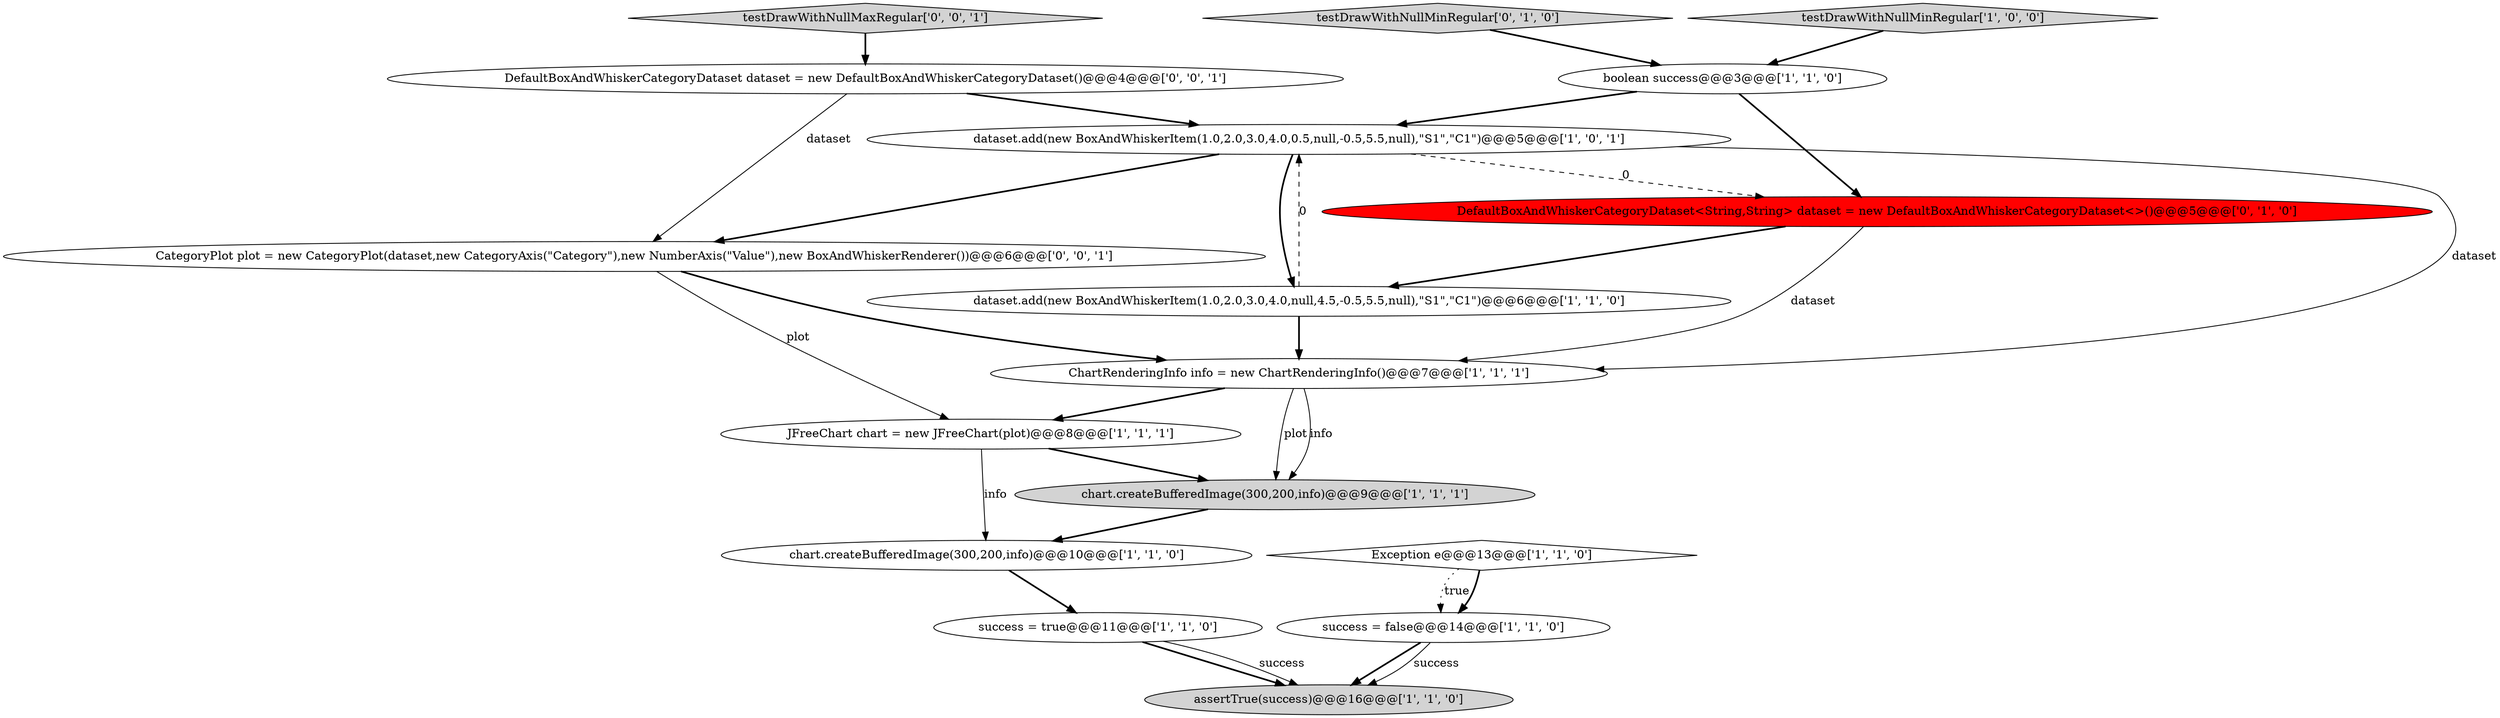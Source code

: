 digraph {
8 [style = filled, label = "success = true@@@11@@@['1', '1', '0']", fillcolor = white, shape = ellipse image = "AAA0AAABBB1BBB"];
15 [style = filled, label = "testDrawWithNullMaxRegular['0', '0', '1']", fillcolor = lightgray, shape = diamond image = "AAA0AAABBB3BBB"];
5 [style = filled, label = "success = false@@@14@@@['1', '1', '0']", fillcolor = white, shape = ellipse image = "AAA0AAABBB1BBB"];
11 [style = filled, label = "Exception e@@@13@@@['1', '1', '0']", fillcolor = white, shape = diamond image = "AAA0AAABBB1BBB"];
13 [style = filled, label = "testDrawWithNullMinRegular['0', '1', '0']", fillcolor = lightgray, shape = diamond image = "AAA0AAABBB2BBB"];
4 [style = filled, label = "JFreeChart chart = new JFreeChart(plot)@@@8@@@['1', '1', '1']", fillcolor = white, shape = ellipse image = "AAA0AAABBB1BBB"];
3 [style = filled, label = "assertTrue(success)@@@16@@@['1', '1', '0']", fillcolor = lightgray, shape = ellipse image = "AAA0AAABBB1BBB"];
6 [style = filled, label = "testDrawWithNullMinRegular['1', '0', '0']", fillcolor = lightgray, shape = diamond image = "AAA0AAABBB1BBB"];
7 [style = filled, label = "boolean success@@@3@@@['1', '1', '0']", fillcolor = white, shape = ellipse image = "AAA0AAABBB1BBB"];
16 [style = filled, label = "CategoryPlot plot = new CategoryPlot(dataset,new CategoryAxis(\"Category\"),new NumberAxis(\"Value\"),new BoxAndWhiskerRenderer())@@@6@@@['0', '0', '1']", fillcolor = white, shape = ellipse image = "AAA0AAABBB3BBB"];
0 [style = filled, label = "dataset.add(new BoxAndWhiskerItem(1.0,2.0,3.0,4.0,0.5,null,-0.5,5.5,null),\"S1\",\"C1\")@@@5@@@['1', '0', '1']", fillcolor = white, shape = ellipse image = "AAA0AAABBB1BBB"];
1 [style = filled, label = "chart.createBufferedImage(300,200,info)@@@9@@@['1', '1', '1']", fillcolor = lightgray, shape = ellipse image = "AAA0AAABBB1BBB"];
2 [style = filled, label = "ChartRenderingInfo info = new ChartRenderingInfo()@@@7@@@['1', '1', '1']", fillcolor = white, shape = ellipse image = "AAA0AAABBB1BBB"];
14 [style = filled, label = "DefaultBoxAndWhiskerCategoryDataset dataset = new DefaultBoxAndWhiskerCategoryDataset()@@@4@@@['0', '0', '1']", fillcolor = white, shape = ellipse image = "AAA0AAABBB3BBB"];
9 [style = filled, label = "chart.createBufferedImage(300,200,info)@@@10@@@['1', '1', '0']", fillcolor = white, shape = ellipse image = "AAA0AAABBB1BBB"];
10 [style = filled, label = "dataset.add(new BoxAndWhiskerItem(1.0,2.0,3.0,4.0,null,4.5,-0.5,5.5,null),\"S1\",\"C1\")@@@6@@@['1', '1', '0']", fillcolor = white, shape = ellipse image = "AAA0AAABBB1BBB"];
12 [style = filled, label = "DefaultBoxAndWhiskerCategoryDataset<String,String> dataset = new DefaultBoxAndWhiskerCategoryDataset<>()@@@5@@@['0', '1', '0']", fillcolor = red, shape = ellipse image = "AAA1AAABBB2BBB"];
5->3 [style = bold, label=""];
0->16 [style = bold, label=""];
15->14 [style = bold, label=""];
2->1 [style = solid, label="plot"];
14->16 [style = solid, label="dataset"];
7->12 [style = bold, label=""];
8->3 [style = bold, label=""];
7->0 [style = bold, label=""];
11->5 [style = dotted, label="true"];
12->2 [style = solid, label="dataset"];
0->12 [style = dashed, label="0"];
16->2 [style = bold, label=""];
9->8 [style = bold, label=""];
2->4 [style = bold, label=""];
1->9 [style = bold, label=""];
16->4 [style = solid, label="plot"];
11->5 [style = bold, label=""];
0->10 [style = bold, label=""];
12->10 [style = bold, label=""];
5->3 [style = solid, label="success"];
10->0 [style = dashed, label="0"];
14->0 [style = bold, label=""];
2->1 [style = solid, label="info"];
13->7 [style = bold, label=""];
8->3 [style = solid, label="success"];
10->2 [style = bold, label=""];
4->1 [style = bold, label=""];
0->2 [style = solid, label="dataset"];
4->9 [style = solid, label="info"];
6->7 [style = bold, label=""];
}
